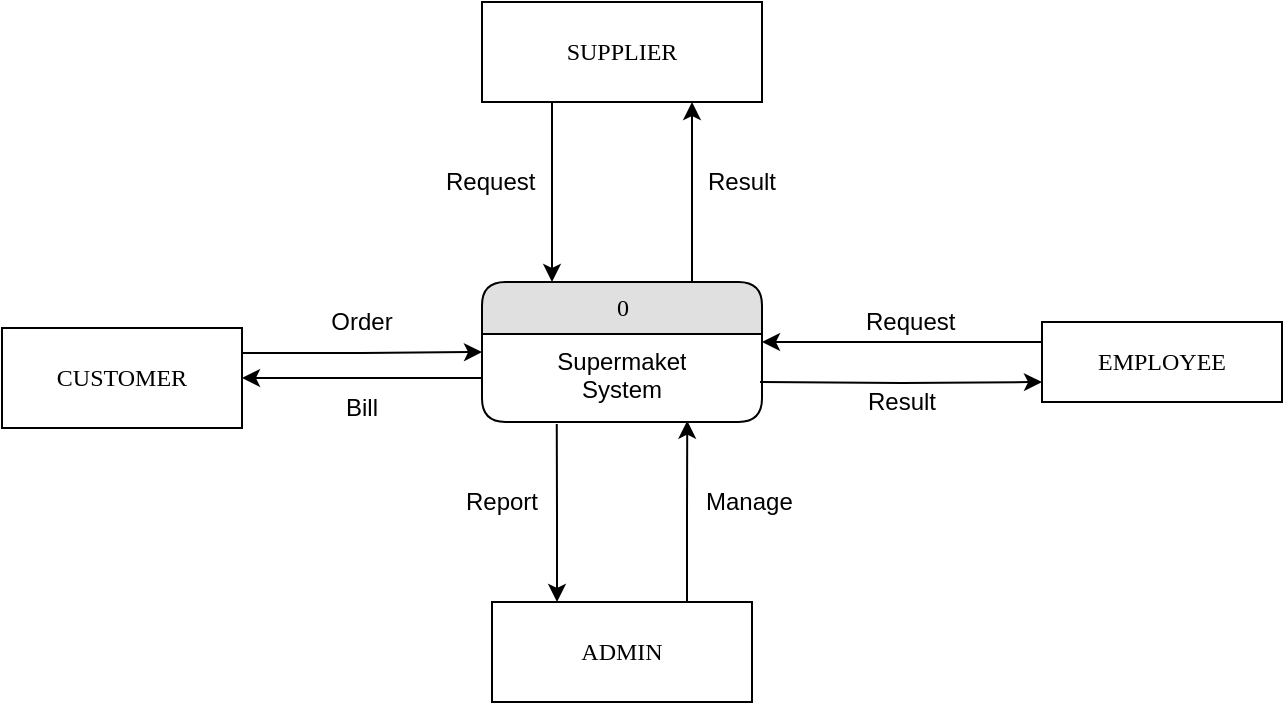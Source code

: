 <mxfile version="14.5.1" type="device"><diagram name="Page-1" id="52a04d89-c75d-2922-d76d-85b35f80e030"><mxGraphModel dx="937" dy="1444" grid="1" gridSize="10" guides="1" tooltips="1" connect="1" arrows="1" fold="1" page="1" pageScale="1" pageWidth="1100" pageHeight="850" background="#ffffff" math="0" shadow="0"><root><mxCell id="0"/><mxCell id="1" parent="0"/><mxCell id="b0PAkGBUIt9ox57qqCE9-41" style="edgeStyle=orthogonalEdgeStyle;rounded=0;orthogonalLoop=1;jettySize=auto;html=1;entryX=1;entryY=0.091;entryDx=0;entryDy=0;entryPerimeter=0;exitX=0;exitY=0.25;exitDx=0;exitDy=0;" parent="1" source="b0PAkGBUIt9ox57qqCE9-2" target="b0PAkGBUIt9ox57qqCE9-16" edge="1"><mxGeometry relative="1" as="geometry"><mxPoint x="630" y="-320" as="targetPoint"/></mxGeometry></mxCell><mxCell id="b0PAkGBUIt9ox57qqCE9-2" value="EMPLOYEE" style="whiteSpace=wrap;html=1;rounded=0;shadow=0;comic=0;labelBackgroundColor=none;strokeWidth=1;fontFamily=Verdana;fontSize=12;align=center;" parent="1" vertex="1"><mxGeometry x="740" y="-330" width="120" height="40" as="geometry"/></mxCell><mxCell id="b0PAkGBUIt9ox57qqCE9-18" style="edgeStyle=orthogonalEdgeStyle;rounded=0;orthogonalLoop=1;jettySize=auto;html=1;exitX=1;exitY=0.25;exitDx=0;exitDy=0;" parent="1" source="b0PAkGBUIt9ox57qqCE9-10" target="b0PAkGBUIt9ox57qqCE9-15" edge="1"><mxGeometry relative="1" as="geometry"/></mxCell><mxCell id="b0PAkGBUIt9ox57qqCE9-10" value="CUSTOMER" style="whiteSpace=wrap;html=1;rounded=0;shadow=0;comic=0;labelBackgroundColor=none;strokeWidth=1;fontFamily=Verdana;fontSize=12;align=center;" parent="1" vertex="1"><mxGeometry x="220" y="-327" width="120" height="50" as="geometry"/></mxCell><mxCell id="b0PAkGBUIt9ox57qqCE9-15" value="0" style="swimlane;html=1;fontStyle=0;childLayout=stackLayout;horizontal=1;startSize=26;fillColor=#e0e0e0;horizontalStack=0;resizeParent=1;resizeLast=0;collapsible=1;marginBottom=0;swimlaneFillColor=#ffffff;align=center;rounded=1;shadow=0;comic=0;labelBackgroundColor=none;strokeWidth=1;fontFamily=Verdana;fontSize=12" parent="1" vertex="1"><mxGeometry x="460" y="-350" width="140" height="70" as="geometry"/></mxCell><mxCell id="b0PAkGBUIt9ox57qqCE9-16" value="Supermaket&lt;br&gt;System" style="text;html=1;strokeColor=none;fillColor=none;spacingLeft=4;spacingRight=4;whiteSpace=wrap;overflow=hidden;rotatable=0;points=[[0,0.5],[1,0.5]];portConstraint=eastwest;align=center;" parent="b0PAkGBUIt9ox57qqCE9-15" vertex="1"><mxGeometry y="26" width="140" height="44" as="geometry"/></mxCell><mxCell id="b0PAkGBUIt9ox57qqCE9-19" value="Order" style="text;html=1;strokeColor=none;fillColor=none;align=center;verticalAlign=middle;whiteSpace=wrap;rounded=0;" parent="1" vertex="1"><mxGeometry x="380" y="-340" width="40" height="20" as="geometry"/></mxCell><mxCell id="b0PAkGBUIt9ox57qqCE9-22" value="Bill" style="text;html=1;strokeColor=none;fillColor=none;align=center;verticalAlign=middle;whiteSpace=wrap;rounded=0;" parent="1" vertex="1"><mxGeometry x="380" y="-297" width="40" height="20" as="geometry"/></mxCell><mxCell id="b0PAkGBUIt9ox57qqCE9-24" value="Request" style="text;html=1;strokeColor=none;fillColor=none;align=left;verticalAlign=middle;whiteSpace=wrap;rounded=0;" parent="1" vertex="1"><mxGeometry x="440" y="-410" width="40" height="20" as="geometry"/></mxCell><mxCell id="b0PAkGBUIt9ox57qqCE9-31" style="edgeStyle=orthogonalEdgeStyle;rounded=0;orthogonalLoop=1;jettySize=auto;html=1;entryX=0.75;entryY=0;entryDx=0;entryDy=0;endArrow=none;endFill=0;startArrow=classic;startFill=1;exitX=0.75;exitY=1;exitDx=0;exitDy=0;" parent="1" source="b0PAkGBUIt9ox57qqCE9-30" target="b0PAkGBUIt9ox57qqCE9-15" edge="1"><mxGeometry relative="1" as="geometry"/></mxCell><mxCell id="S7vxzIWSWTIEKe0qoc2Q-6" style="edgeStyle=orthogonalEdgeStyle;rounded=0;orthogonalLoop=1;jettySize=auto;html=1;entryX=0.25;entryY=0;entryDx=0;entryDy=0;startArrow=none;startFill=0;endArrow=classic;endFill=1;exitX=0.25;exitY=1;exitDx=0;exitDy=0;" edge="1" parent="1" source="b0PAkGBUIt9ox57qqCE9-30" target="b0PAkGBUIt9ox57qqCE9-15"><mxGeometry relative="1" as="geometry"/></mxCell><mxCell id="b0PAkGBUIt9ox57qqCE9-30" value="SUPPLIER" style="whiteSpace=wrap;html=1;rounded=0;shadow=0;comic=0;labelBackgroundColor=none;strokeWidth=1;fontFamily=Verdana;fontSize=12;align=center;" parent="1" vertex="1"><mxGeometry x="460" y="-490" width="140" height="50" as="geometry"/></mxCell><mxCell id="b0PAkGBUIt9ox57qqCE9-32" value="Result" style="text;html=1;strokeColor=none;fillColor=none;align=center;verticalAlign=middle;whiteSpace=wrap;rounded=0;" parent="1" vertex="1"><mxGeometry x="570" y="-410" width="40" height="20" as="geometry"/></mxCell><mxCell id="b0PAkGBUIt9ox57qqCE9-39" style="edgeStyle=orthogonalEdgeStyle;rounded=0;orthogonalLoop=1;jettySize=auto;html=1;entryX=0;entryY=0.75;entryDx=0;entryDy=0;" parent="1" target="b0PAkGBUIt9ox57qqCE9-2" edge="1"><mxGeometry relative="1" as="geometry"><mxPoint x="599" y="-300" as="sourcePoint"/></mxGeometry></mxCell><mxCell id="S7vxzIWSWTIEKe0qoc2Q-2" style="edgeStyle=orthogonalEdgeStyle;rounded=0;orthogonalLoop=1;jettySize=auto;html=1;entryX=1;entryY=0.5;entryDx=0;entryDy=0;startArrow=none;startFill=0;endArrow=classic;endFill=1;" edge="1" parent="1" source="b0PAkGBUIt9ox57qqCE9-16" target="b0PAkGBUIt9ox57qqCE9-10"><mxGeometry relative="1" as="geometry"/></mxCell><mxCell id="S7vxzIWSWTIEKe0qoc2Q-13" style="edgeStyle=orthogonalEdgeStyle;rounded=0;orthogonalLoop=1;jettySize=auto;html=1;entryX=0.733;entryY=0.985;entryDx=0;entryDy=0;entryPerimeter=0;startArrow=none;startFill=0;endArrow=classic;endFill=1;exitX=0.75;exitY=0;exitDx=0;exitDy=0;" edge="1" parent="1" source="S7vxzIWSWTIEKe0qoc2Q-3" target="b0PAkGBUIt9ox57qqCE9-16"><mxGeometry relative="1" as="geometry"/></mxCell><mxCell id="S7vxzIWSWTIEKe0qoc2Q-14" style="edgeStyle=orthogonalEdgeStyle;rounded=0;orthogonalLoop=1;jettySize=auto;html=1;entryX=0.267;entryY=1.023;entryDx=0;entryDy=0;entryPerimeter=0;startArrow=classic;startFill=1;endArrow=none;endFill=0;exitX=0.25;exitY=0;exitDx=0;exitDy=0;" edge="1" parent="1" source="S7vxzIWSWTIEKe0qoc2Q-3" target="b0PAkGBUIt9ox57qqCE9-16"><mxGeometry relative="1" as="geometry"/></mxCell><mxCell id="S7vxzIWSWTIEKe0qoc2Q-3" value="ADMIN" style="whiteSpace=wrap;html=1;rounded=0;shadow=0;comic=0;labelBackgroundColor=none;strokeWidth=1;fontFamily=Verdana;fontSize=12;align=center;" vertex="1" parent="1"><mxGeometry x="465" y="-190" width="130" height="50" as="geometry"/></mxCell><mxCell id="S7vxzIWSWTIEKe0qoc2Q-7" value="Request" style="text;html=1;strokeColor=none;fillColor=none;align=left;verticalAlign=middle;whiteSpace=wrap;rounded=0;" vertex="1" parent="1"><mxGeometry x="650" y="-340" width="40" height="20" as="geometry"/></mxCell><mxCell id="S7vxzIWSWTIEKe0qoc2Q-8" value="Result" style="text;html=1;strokeColor=none;fillColor=none;align=center;verticalAlign=middle;whiteSpace=wrap;rounded=0;" vertex="1" parent="1"><mxGeometry x="650" y="-300" width="40" height="20" as="geometry"/></mxCell><mxCell id="S7vxzIWSWTIEKe0qoc2Q-9" value="Report" style="text;html=1;strokeColor=none;fillColor=none;align=center;verticalAlign=middle;whiteSpace=wrap;rounded=0;" vertex="1" parent="1"><mxGeometry x="450" y="-250" width="40" height="20" as="geometry"/></mxCell><mxCell id="S7vxzIWSWTIEKe0qoc2Q-11" value="Manage" style="text;html=1;strokeColor=none;fillColor=none;align=left;verticalAlign=middle;whiteSpace=wrap;rounded=0;" vertex="1" parent="1"><mxGeometry x="570" y="-250" width="40" height="20" as="geometry"/></mxCell></root></mxGraphModel></diagram></mxfile>
